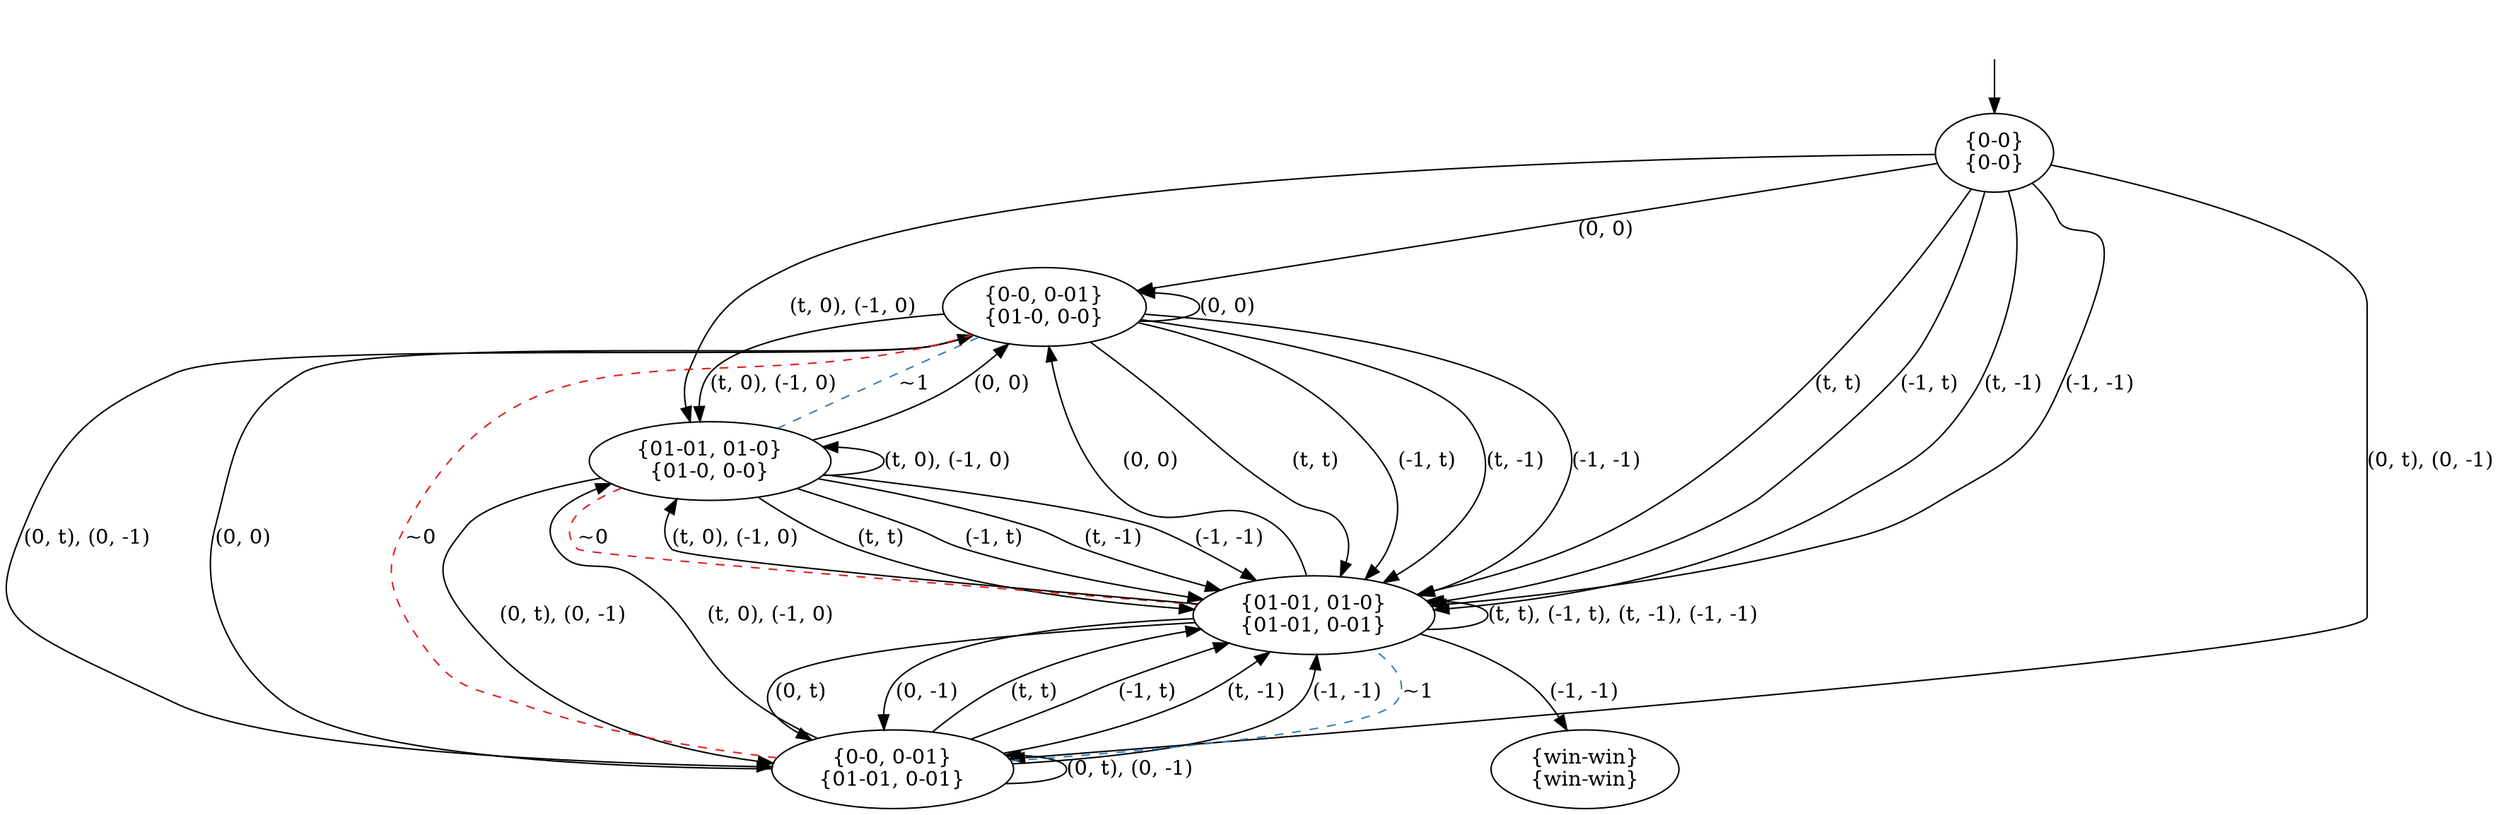 digraph  {
concentrate=False;
nodesep=0.5;
ranksep=0.5;
splines=True;
4586668944 [label="{0-0}\n{0-0}"];
4586669112 [label="{0-0, 0-01}\n{01-0, 0-0}"];
4586670288 [label="{01-01, 01-0}\n{01-0, 0-0}"];
4586669448 [label="{0-0, 0-01}\n{01-01, 0-01}"];
4586669672 [label="{01-01, 01-0}\n{01-01, 0-01}"];
4587885624 [label="{win-win}\n{win-win}"];
hidden [label="", shape=none];
4586668944 -> 4586669112  [action="('0', '0')", key="('0', '0')", label="(0, 0)"];
4586668944 -> 4586669672  [action="('t', 't')", key="('t', 't')", label="(t, t)"];
4586668944 -> 4586669672  [action="('-1', 't')", key="('-1', 't')", label="(-1, t)"];
4586668944 -> 4586669672  [action="('t', '-1')", key="('t', '-1')", label="(t, -1)"];
4586668944 -> 4586669672  [action="('-1', '-1')", key="('-1', '-1')", label="(-1, -1)"];
4586668944 -> 4586670288  [action="(('t', '0'), ('-1', '0'))", key="(('t', '0'), ('-1', '0'))", label="(t, 0), (-1, 0)"];
4586668944 -> 4586669448  [action="(('0', 't'), ('0', '-1'))", key="(('0', 't'), ('0', '-1'))", label="(0, t), (0, -1)"];
4586669112 -> 4586669112  [action="('0', '0')", dir=back, key="('0', '0')", label="(0, 0)"];
4586669112 -> 4586669672  [action="('t', 't')", key="('t', 't')", label="(t, t)"];
4586669112 -> 4586669672  [action="('-1', 't')", key="('-1', 't')", label="(-1, t)"];
4586669112 -> 4586669672  [action="('t', '-1')", key="('t', '-1')", label="(t, -1)"];
4586669112 -> 4586669672  [action="('-1', '-1')", key="('-1', '-1')", label="(-1, -1)"];
4586669112 -> 4586670288  [action="(('t', '0'), ('-1', '0'))", key="(('t', '0'), ('-1', '0'))", label="(t, 0), (-1, 0)"];
4586669112 -> 4586670288  [arrowhead=none, color=2, colorscheme=set19, constraint=True, key=1, label="~1", style=dashed];
4586669112 -> 4586669448  [action="(('0', 't'), ('0', '-1'))", key="(('0', 't'), ('0', '-1'))", label="(0, t), (0, -1)"];
4586670288 -> 4586669112  [action="('0', '0')", key="('0', '0')", label="(0, 0)"];
4586670288 -> 4586669672  [action="('t', 't')", key="('t', 't')", label="(t, t)"];
4586670288 -> 4586669672  [action="('-1', 't')", key="('-1', 't')", label="(-1, t)"];
4586670288 -> 4586669672  [action="('t', '-1')", key="('t', '-1')", label="(t, -1)"];
4586670288 -> 4586669672  [action="('-1', '-1')", key="('-1', '-1')", label="(-1, -1)"];
4586670288 -> 4586669672  [arrowhead=none, color=1, colorscheme=set19, constraint=True, key=4, label="~0", style=dashed];
4586670288 -> 4586670288  [action="(('t', '0'), ('-1', '0'))", dir=back, key="(('t', '0'), ('-1', '0'))", label="(t, 0), (-1, 0)"];
4586670288 -> 4586669448  [action="(('0', 't'), ('0', '-1'))", key="(('0', 't'), ('0', '-1'))", label="(0, t), (0, -1)"];
4586669448 -> 4586669112  [action="('0', '0')", key="('0', '0')", label="(0, 0)"];
4586669448 -> 4586669112  [arrowhead=none, color=1, colorscheme=set19, constraint=True, key=1, label="~0", style=dashed];
4586669448 -> 4586669672  [action="('t', 't')", key="('t', 't')", label="(t, t)"];
4586669448 -> 4586669672  [action="('-1', 't')", key="('-1', 't')", label="(-1, t)"];
4586669448 -> 4586669672  [action="('t', '-1')", key="('t', '-1')", label="(t, -1)"];
4586669448 -> 4586669672  [action="('-1', '-1')", key="('-1', '-1')", label="(-1, -1)"];
4586669448 -> 4586669672  [arrowhead=none, color=2, colorscheme=set19, constraint=True, key=4, label="~1", style=dashed];
4586669448 -> 4586670288  [action="(('t', '0'), ('-1', '0'))", key="(('t', '0'), ('-1', '0'))", label="(t, 0), (-1, 0)"];
4586669448 -> 4586669448  [action="(('0', 't'), ('0', '-1'))", dir=back, key="(('0', 't'), ('0', '-1'))", label="(0, t), (0, -1)"];
4586669672 -> 4586669112  [action="('0', '0')", key="('0', '0')", label="(0, 0)"];
4586669672 -> 4586669448  [action="('0', 't')", key="('0', 't')", label="(0, t)"];
4586669672 -> 4586669448  [action="('0', '-1')", key="('0', '-1')", label="(0, -1)"];
4586669672 -> 4587885624  [action="('-1', '-1')", key="('-1', '-1')", label="(-1, -1)"];
4586669672 -> 4586670288  [action="(('t', '0'), ('-1', '0'))", key="(('t', '0'), ('-1', '0'))", label="(t, 0), (-1, 0)"];
4586669672 -> 4586669672  [action="(('t', 't'), ('-1', 't'), ('t', '-1'), ('-1', '-1'))", dir=back, key="(('t', 't'), ('-1', 't'), ('t', '-1'), ('-1', '-1'))", label="(t, t), (-1, t), (t, -1), (-1, -1)"];
hidden -> 4586668944  [key=0];
}
